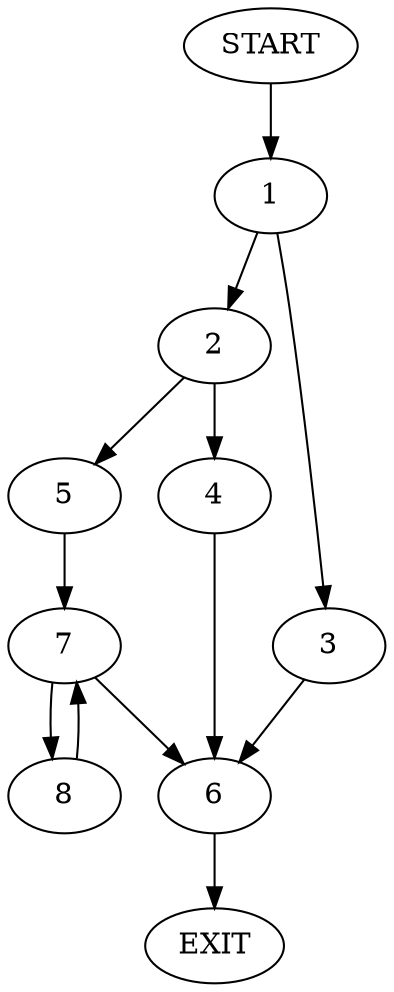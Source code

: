 digraph {
0 [label="START"]
9 [label="EXIT"]
0 -> 1
1 -> 2
1 -> 3
2 -> 4
2 -> 5
3 -> 6
6 -> 9
4 -> 6
5 -> 7
7 -> 6
7 -> 8
8 -> 7
}
